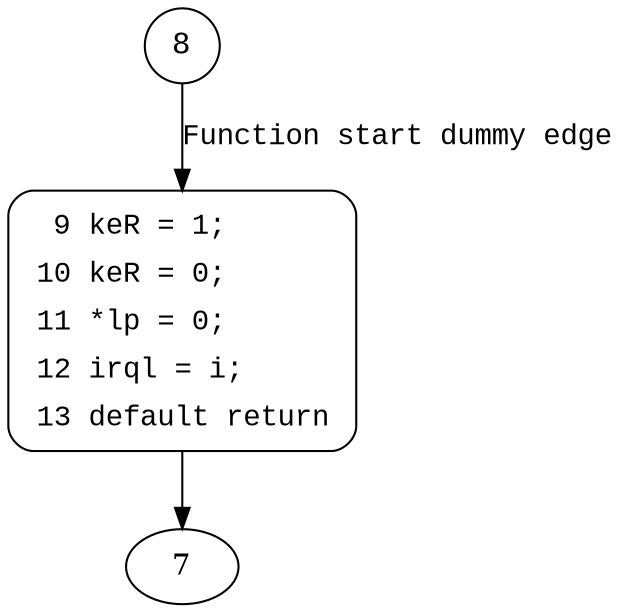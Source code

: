 digraph KeReleaseSpinLock {
8 [shape="circle"]
9 [shape="circle"]
9 [style="filled,bold" penwidth="1" fillcolor="white" fontname="Courier New" shape="Mrecord" label=<<table border="0" cellborder="0" cellpadding="3" bgcolor="white"><tr><td align="right">9</td><td align="left">keR = 1;</td></tr><tr><td align="right">10</td><td align="left">keR = 0;</td></tr><tr><td align="right">11</td><td align="left">*lp = 0;</td></tr><tr><td align="right">12</td><td align="left">irql = i;</td></tr><tr><td align="right">13</td><td align="left">default return</td></tr></table>>]
9 -> 7[label=""]
8 -> 9 [label="Function start dummy edge" fontname="Courier New"]
}